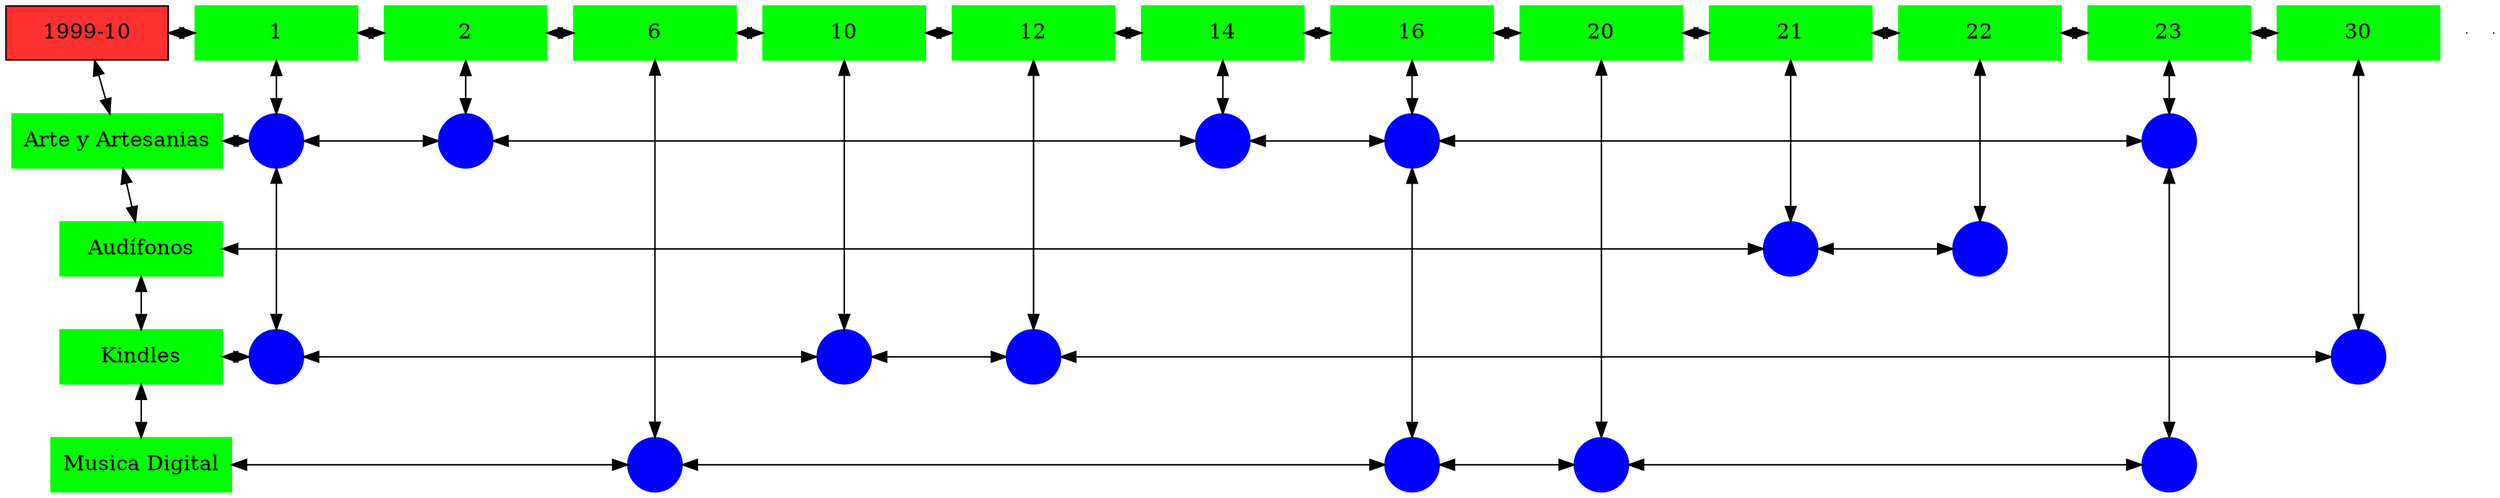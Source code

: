 digraph G{
node[shape="box"];
nodeMt[ label = "1999-10", width = 1.5, style = filled, fillcolor = firebrick1, group = 1 ];
e0[ shape = point, width = 0 ];
e1[ shape = point, width = 0 ];
node0xc0022852c0[label="1",color=green,style =filled,width = 1.5 group=1];
nodeMt->node0xc0022852c0[dir="both"];
{rank=same;nodeMt;node0xc0022852c0;}
node0xc0022cc6e0[label="2",color=green,style =filled,width = 1.5 group=2];
node0xc0022852c0->node0xc0022cc6e0[dir="both"];
{rank=same;node0xc0022852c0;node0xc0022cc6e0;}
node0xc0022166e0[label="6",color=green,style =filled,width = 1.5 group=6];
node0xc0022cc6e0->node0xc0022166e0[dir="both"];
{rank=same;node0xc0022cc6e0;node0xc0022166e0;}
node0xc0022ab090[label="10",color=green,style =filled,width = 1.5 group=10];
node0xc0022166e0->node0xc0022ab090[dir="both"];
{rank=same;node0xc0022166e0;node0xc0022ab090;}
node0xc001fde6e0[label="12",color=green,style =filled,width = 1.5 group=12];
node0xc0022ab090->node0xc001fde6e0[dir="both"];
{rank=same;node0xc0022ab090;node0xc001fde6e0;}
node0xc001f22690[label="14",color=green,style =filled,width = 1.5 group=14];
node0xc001fde6e0->node0xc001f22690[dir="both"];
{rank=same;node0xc001fde6e0;node0xc001f22690;}
node0xc001ee4eb0[label="16",color=green,style =filled,width = 1.5 group=16];
node0xc001f22690->node0xc001ee4eb0[dir="both"];
{rank=same;node0xc001f22690;node0xc001ee4eb0;}
node0xc0021cb810[label="20",color=green,style =filled,width = 1.5 group=20];
node0xc001ee4eb0->node0xc0021cb810[dir="both"];
{rank=same;node0xc001ee4eb0;node0xc0021cb810;}
node0xc0021ecb90[label="21",color=green,style =filled,width = 1.5 group=21];
node0xc0021cb810->node0xc0021ecb90[dir="both"];
{rank=same;node0xc0021cb810;node0xc0021ecb90;}
node0xc001f66960[label="22",color=green,style =filled,width = 1.5 group=22];
node0xc0021ecb90->node0xc001f66960[dir="both"];
{rank=same;node0xc0021ecb90;node0xc001f66960;}
node0xc001e3f8b0[label="23",color=green,style =filled,width = 1.5 group=23];
node0xc001f66960->node0xc001e3f8b0[dir="both"];
{rank=same;node0xc001f66960;node0xc001e3f8b0;}
node0xc001e96320[label="30",color=green,style =filled,width = 1.5 group=30];
node0xc001e3f8b0->node0xc001e96320[dir="both"];
{rank=same;node0xc001e3f8b0;node0xc001e96320;}
node0xc001e3f860[label="Arte y Artesanias",color=green,style =filled width = 1.5 group=1];
node0xc0022dc700[label="",color=blue,style =filled, width = 0.5 group=1 shape=circle];
node0xc001e3f860->node0xc0022dc700[dir="both"];
{rank=same;node0xc001e3f860;node0xc0022dc700;}
node0xc0022c7400[label="",color=blue,style =filled, width = 0.5 group=2 shape=circle];
node0xc0022dc700->node0xc0022c7400[dir="both"];
{rank=same;node0xc0022c7400;node0xc0022dc700;}
node0xc001f13400[label="",color=blue,style =filled, width = 0.5 group=14 shape=circle];
node0xc0022c7400->node0xc001f13400[dir="both"];
{rank=same;node0xc001f13400;node0xc0022c7400;}
node0xc001ee2900[label="",color=blue,style =filled, width = 0.5 group=16 shape=circle];
node0xc001f13400->node0xc001ee2900[dir="both"];
{rank=same;node0xc001ee2900;node0xc001f13400;}
node0xc001e2be80[label="",color=blue,style =filled, width = 0.5 group=23 shape=circle];
node0xc001ee2900->node0xc001e2be80[dir="both"];
{rank=same;node0xc001e2be80;node0xc001ee2900;}
node0xc001f66910[label="Audífonos",color=green,style =filled width = 1.5 group=1];
node0xc0021eaa80[label="",color=blue,style =filled, width = 0.5 group=21 shape=circle];
node0xc001f66910->node0xc0021eaa80[dir="both"];
{rank=same;node0xc001f66910;node0xc0021eaa80;}
node0xc001f5bc80[label="",color=blue,style =filled, width = 0.5 group=22 shape=circle];
node0xc0021eaa80->node0xc001f5bc80[dir="both"];
{rank=same;node0xc001f5bc80;node0xc0021eaa80;}
node0xc001e962d0[label="Kindles",color=green,style =filled width = 1.5 group=1];
node0xc002286e00[label="",color=blue,style =filled, width = 0.5 group=1 shape=circle];
node0xc001e962d0->node0xc002286e00[dir="both"];
{rank=same;node0xc001e962d0;node0xc002286e00;}
node0xc0022b0380[label="",color=blue,style =filled, width = 0.5 group=10 shape=circle];
node0xc002286e00->node0xc0022b0380[dir="both"];
{rank=same;node0xc0022b0380;node0xc002286e00;}
node0xc001fdc600[label="",color=blue,style =filled, width = 0.5 group=12 shape=circle];
node0xc0022b0380->node0xc001fdc600[dir="both"];
{rank=same;node0xc001fdc600;node0xc0022b0380;}
node0xc001e8b000[label="",color=blue,style =filled, width = 0.5 group=30 shape=circle];
node0xc001fdc600->node0xc001e8b000[dir="both"];
{rank=same;node0xc001e8b000;node0xc001fdc600;}
node0xc00216a2d0[label="Musica Digital",color=green,style =filled width = 1.5 group=1];
node0xc002203d00[label="",color=blue,style =filled, width = 0.5 group=6 shape=circle];
node0xc00216a2d0->node0xc002203d00[dir="both"];
{rank=same;node0xc00216a2d0;node0xc002203d00;}
node0xc00216c100[label="",color=blue,style =filled, width = 0.5 group=16 shape=circle];
node0xc002203d00->node0xc00216c100[dir="both"];
{rank=same;node0xc00216c100;node0xc002203d00;}
node0xc0021c3d80[label="",color=blue,style =filled, width = 0.5 group=20 shape=circle];
node0xc00216c100->node0xc0021c3d80[dir="both"];
{rank=same;node0xc0021c3d80;node0xc00216c100;}
node0xc002247a00[label="",color=blue,style =filled, width = 0.5 group=23 shape=circle];
node0xc0021c3d80->node0xc002247a00[dir="both"];
{rank=same;node0xc002247a00;node0xc0021c3d80;}
node0xc0022852c0->node0xc0022dc700[dir="both"];
node0xc0022dc700->node0xc002286e00[dir="both"];
node0xc0022cc6e0->node0xc0022c7400[dir="both"];
node0xc0022166e0->node0xc002203d00[dir="both"];
node0xc0022ab090->node0xc0022b0380[dir="both"];
node0xc001fde6e0->node0xc001fdc600[dir="both"];
node0xc001f22690->node0xc001f13400[dir="both"];
node0xc001ee4eb0->node0xc001ee2900[dir="both"];
node0xc001ee2900->node0xc00216c100[dir="both"];
node0xc0021cb810->node0xc0021c3d80[dir="both"];
node0xc0021ecb90->node0xc0021eaa80[dir="both"];
node0xc001f66960->node0xc001f5bc80[dir="both"];
node0xc001e3f8b0->node0xc001e2be80[dir="both"];
node0xc001e2be80->node0xc002247a00[dir="both"];
node0xc001e96320->node0xc001e8b000[dir="both"];
nodeMt->node0xc001e3f860[dir="both"];
node0xc001e3f860->node0xc001f66910[dir="both"];
node0xc001f66910->node0xc001e962d0[dir="both"];
node0xc001e962d0->node0xc00216a2d0[dir="both"];
}
